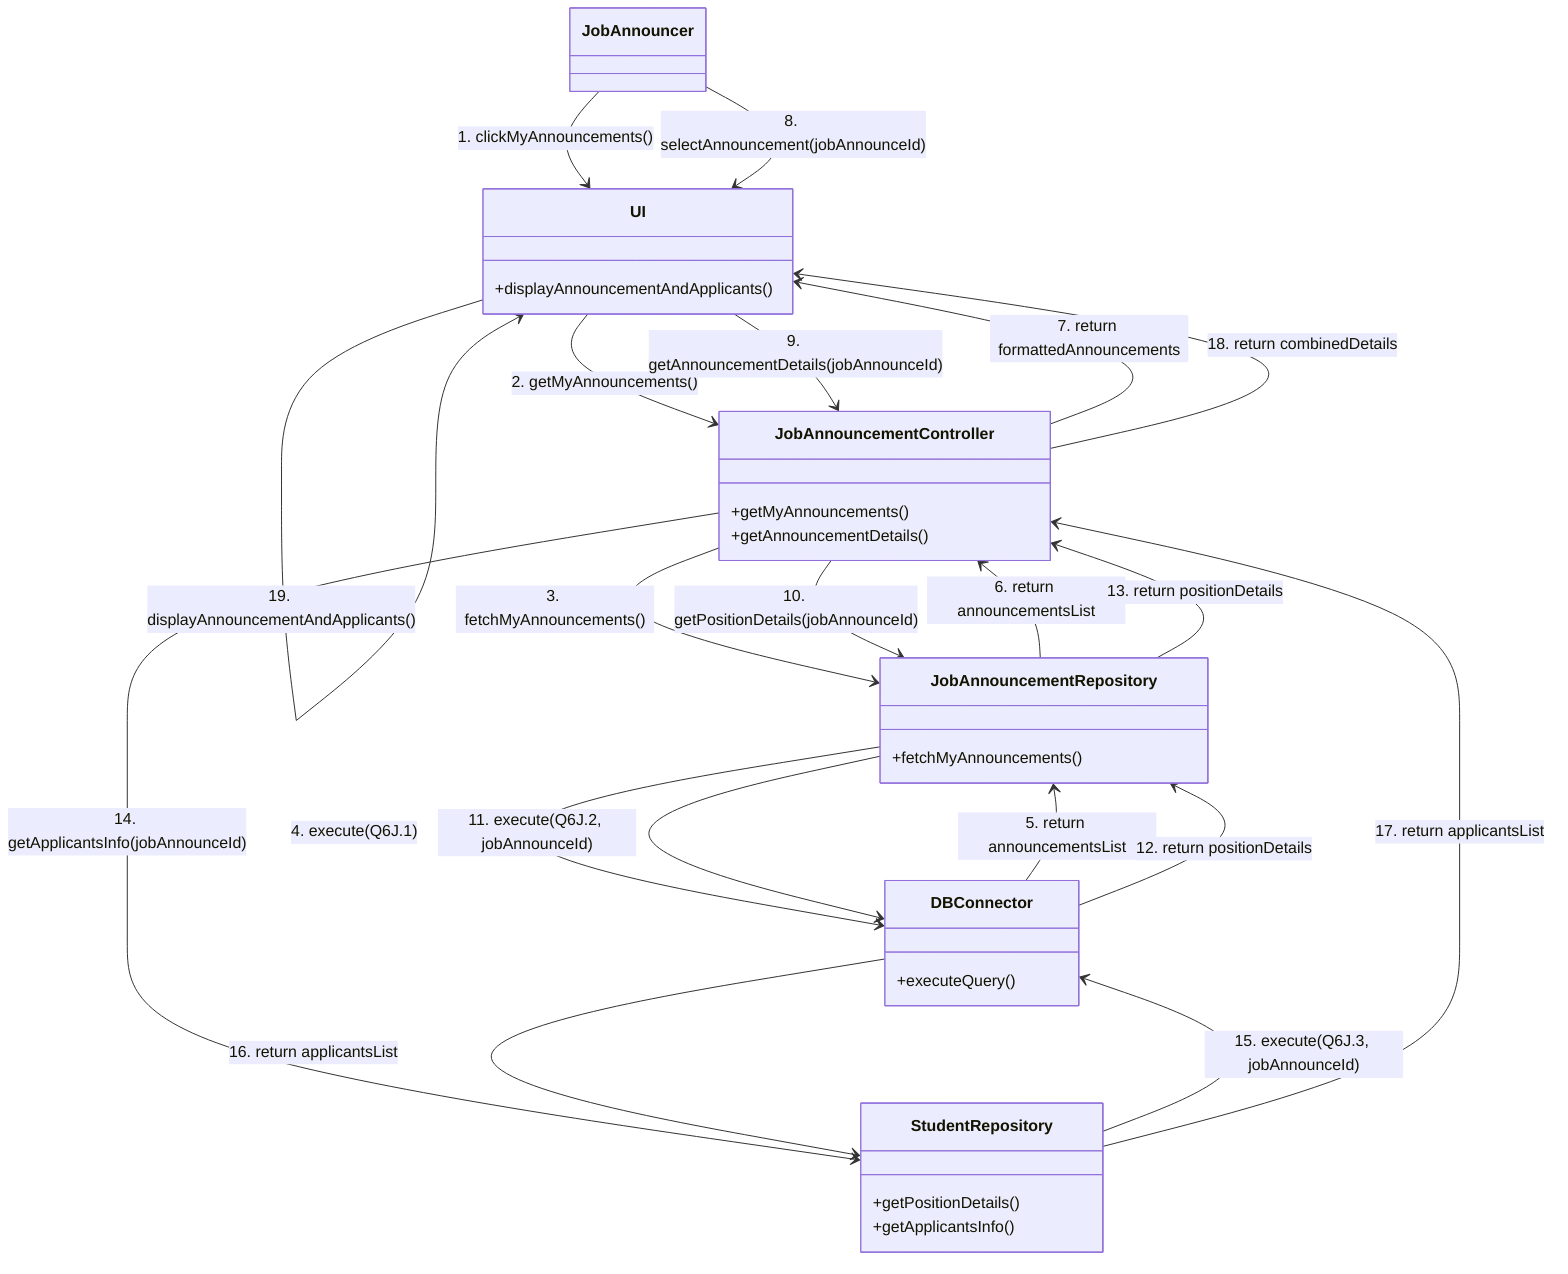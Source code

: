 classDiagram
    JobAnnouncer --> UI: 1. clickMyAnnouncements()
    UI --> JobAnnouncementController: 2. getMyAnnouncements()
    JobAnnouncementController --> JobAnnouncementRepository: 3. fetchMyAnnouncements()
    JobAnnouncementRepository --> DBConnector: 4. execute(Q6J.1)
    DBConnector --> JobAnnouncementRepository: 5. return announcementsList
    JobAnnouncementRepository --> JobAnnouncementController: 6. return announcementsList
    JobAnnouncementController --> UI: 7. return formattedAnnouncements
    
    JobAnnouncer --> UI: 8. selectAnnouncement(jobAnnounceId)
    UI --> JobAnnouncementController: 9. getAnnouncementDetails(jobAnnounceId)
    JobAnnouncementController --> JobAnnouncementRepository: 10. getPositionDetails(jobAnnounceId)
    JobAnnouncementRepository --> DBConnector: 11. execute(Q6J.2, jobAnnounceId)
    DBConnector --> JobAnnouncementRepository: 12. return positionDetails
    JobAnnouncementRepository --> JobAnnouncementController: 13. return positionDetails
    JobAnnouncementController --> StudentRepository: 14. getApplicantsInfo(jobAnnounceId)
    StudentRepository --> DBConnector: 15. execute(Q6J.3, jobAnnounceId)
    DBConnector --> StudentRepository: 16. return applicantsList
    StudentRepository --> JobAnnouncementController: 17. return applicantsList
    JobAnnouncementController --> UI: 18. return combinedDetails
    UI --> UI: 19. displayAnnouncementAndApplicants()

    class JobAnnouncer {

    }

    class UI {
        +displayAnnouncementAndApplicants()
    }

    class JobAnnouncementController {
        +getMyAnnouncements()
        +getAnnouncementDetails()
    }

    class JobAnnouncementRepository {
        +fetchMyAnnouncements()
    }

    class StudentRepository {
        +getPositionDetails()
        +getApplicantsInfo()
    }

    class DBConnector {
        +executeQuery()
    }